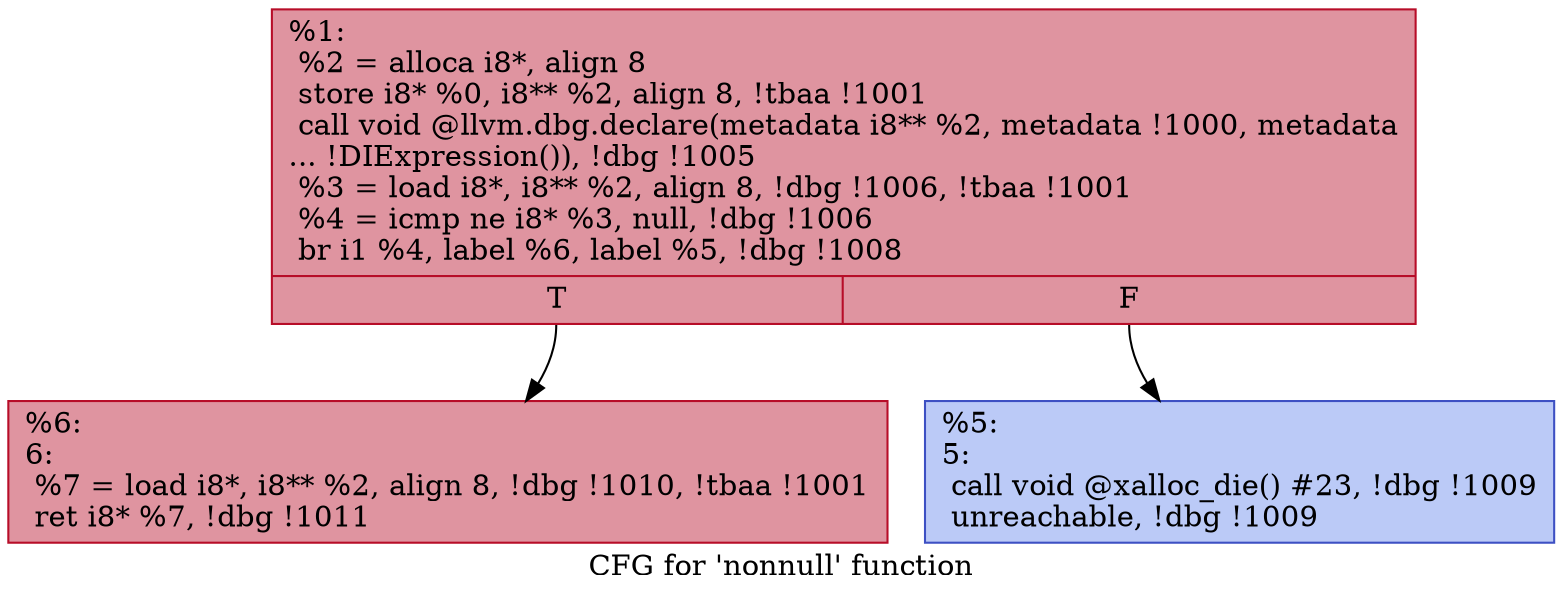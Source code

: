 digraph "CFG for 'nonnull' function" {
	label="CFG for 'nonnull' function";

	Node0x2345e80 [shape=record,color="#b70d28ff", style=filled, fillcolor="#b70d2870",label="{%1:\l  %2 = alloca i8*, align 8\l  store i8* %0, i8** %2, align 8, !tbaa !1001\l  call void @llvm.dbg.declare(metadata i8** %2, metadata !1000, metadata\l... !DIExpression()), !dbg !1005\l  %3 = load i8*, i8** %2, align 8, !dbg !1006, !tbaa !1001\l  %4 = icmp ne i8* %3, null, !dbg !1006\l  br i1 %4, label %6, label %5, !dbg !1008\l|{<s0>T|<s1>F}}"];
	Node0x2345e80:s0 -> Node0x2346610;
	Node0x2345e80:s1 -> Node0x23465c0;
	Node0x23465c0 [shape=record,color="#3d50c3ff", style=filled, fillcolor="#6687ed70",label="{%5:\l5:                                                \l  call void @xalloc_die() #23, !dbg !1009\l  unreachable, !dbg !1009\l}"];
	Node0x2346610 [shape=record,color="#b70d28ff", style=filled, fillcolor="#b70d2870",label="{%6:\l6:                                                \l  %7 = load i8*, i8** %2, align 8, !dbg !1010, !tbaa !1001\l  ret i8* %7, !dbg !1011\l}"];
}
